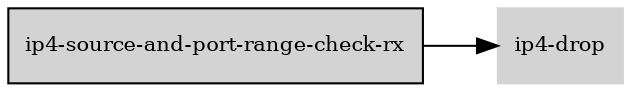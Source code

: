 digraph "ip4_source_and_port_range_check_rx_subgraph" {
  rankdir=LR;
  node [shape=box, style=filled, fontsize=10, color=lightgray, fontcolor=black, fillcolor=lightgray];
  "ip4-source-and-port-range-check-rx" [color=black, fontcolor=black, fillcolor=lightgray];
  edge [fontsize=8];
  "ip4-source-and-port-range-check-rx" -> "ip4-drop";
}

